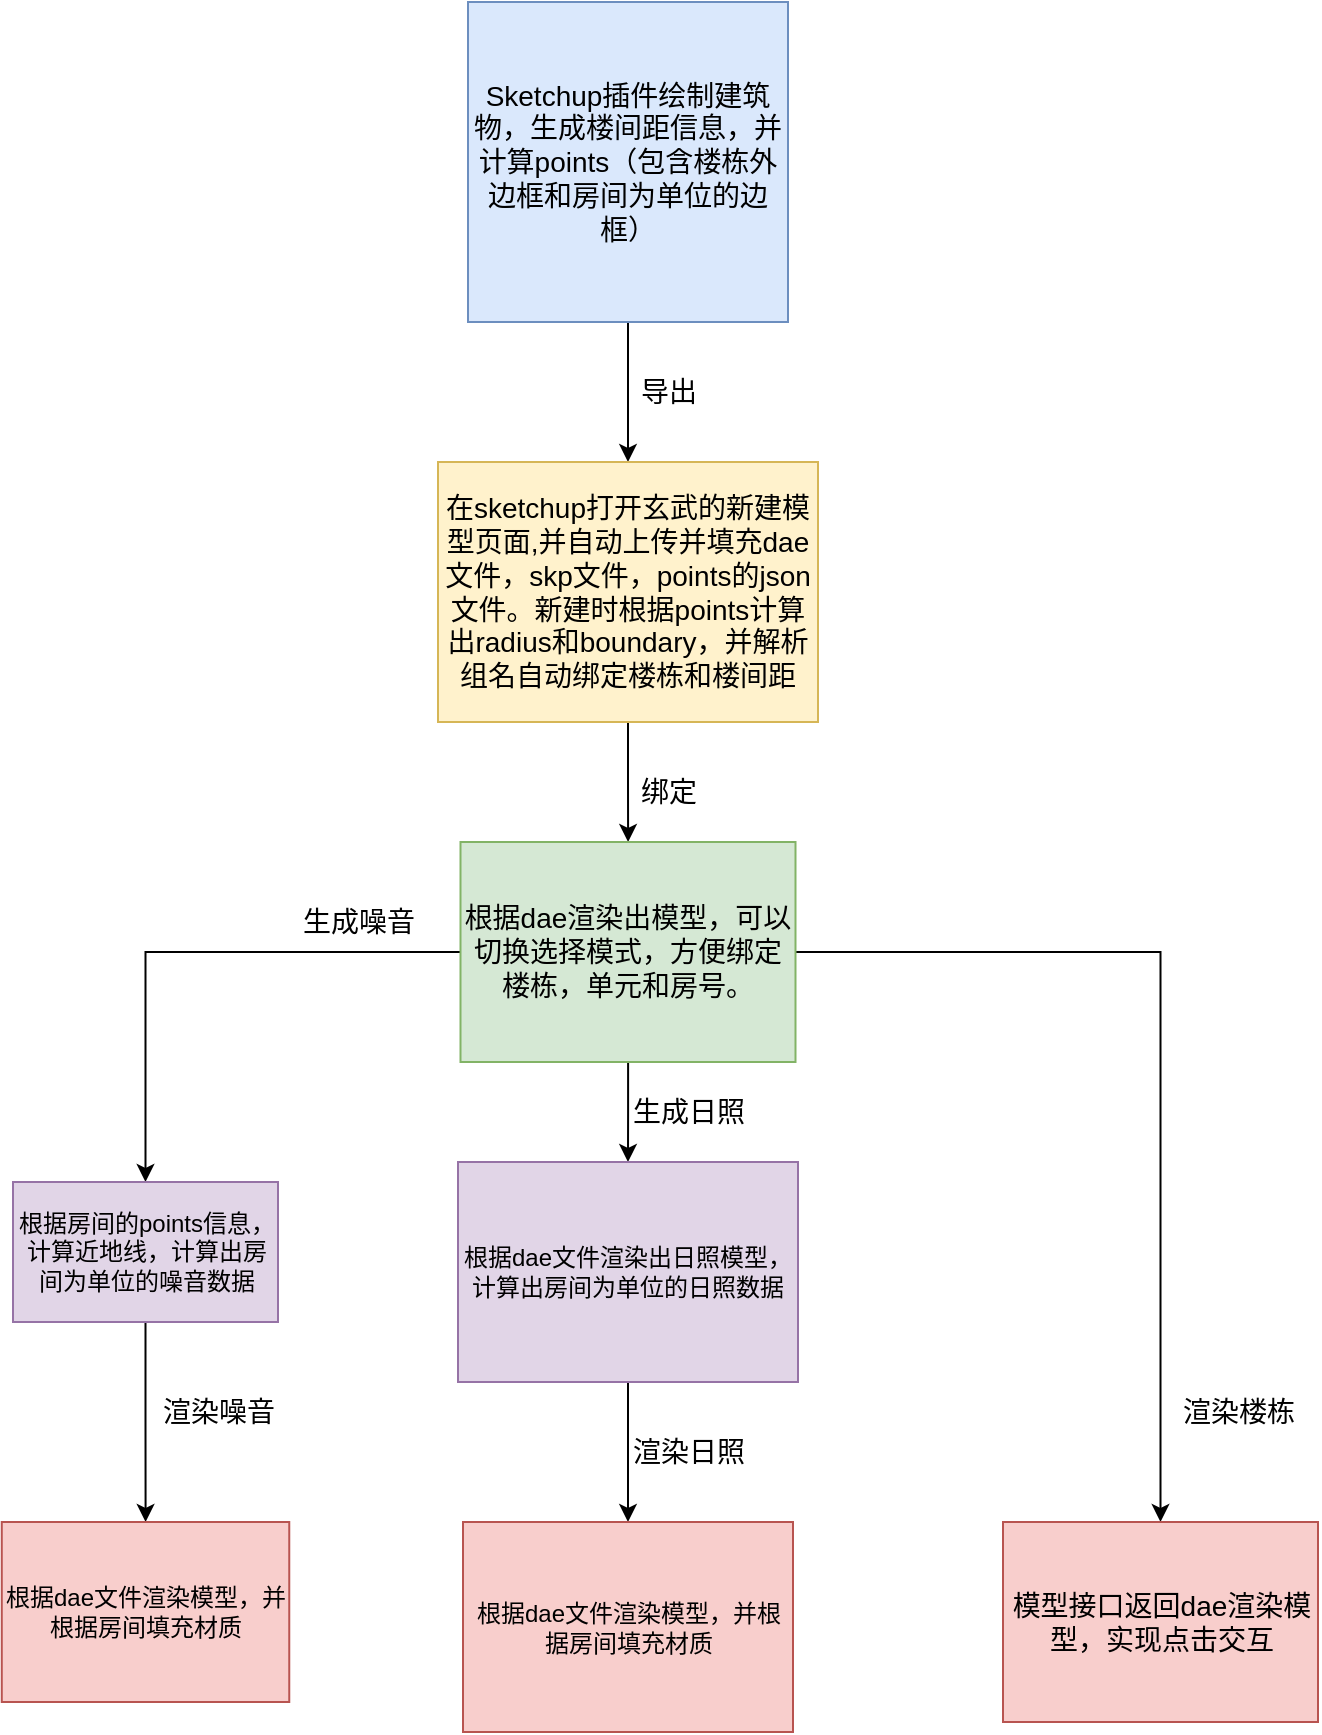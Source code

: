 <mxfile version="20.4.2" type="github">
  <diagram id="bIWQnkgKnb1iKX2YM1q4" name="第 1 页">
    <mxGraphModel dx="1550" dy="1985" grid="1" gridSize="10" guides="1" tooltips="1" connect="1" arrows="1" fold="1" page="1" pageScale="1" pageWidth="827" pageHeight="1169" math="0" shadow="0">
      <root>
        <mxCell id="0" />
        <mxCell id="1" parent="0" />
        <mxCell id="3HGVwoqAxrIfjeEcFq73-3" value="" style="edgeStyle=orthogonalEdgeStyle;rounded=0;orthogonalLoop=1;jettySize=auto;html=1;" parent="1" source="3HGVwoqAxrIfjeEcFq73-1" target="3HGVwoqAxrIfjeEcFq73-2" edge="1">
          <mxGeometry relative="1" as="geometry" />
        </mxCell>
        <mxCell id="3HGVwoqAxrIfjeEcFq73-1" value="&lt;font style=&quot;font-size: 14px;&quot;&gt;Sketchup插件绘制建筑物，生成楼间距信息，并计算points（包含楼栋外边框和房间为单位的边框）&lt;/font&gt;" style="whiteSpace=wrap;html=1;aspect=fixed;fillColor=#dae8fc;strokeColor=#6c8ebf;" parent="1" vertex="1">
          <mxGeometry x="245" y="-40" width="160" height="160" as="geometry" />
        </mxCell>
        <mxCell id="3HGVwoqAxrIfjeEcFq73-6" value="" style="edgeStyle=orthogonalEdgeStyle;rounded=0;orthogonalLoop=1;jettySize=auto;html=1;fontSize=14;" parent="1" source="3HGVwoqAxrIfjeEcFq73-2" target="3HGVwoqAxrIfjeEcFq73-5" edge="1">
          <mxGeometry relative="1" as="geometry" />
        </mxCell>
        <mxCell id="3HGVwoqAxrIfjeEcFq73-2" value="&lt;font style=&quot;font-size: 14px;&quot;&gt;在sketchup打开玄武的新建模型页面,并自动上传并填充dae文件，skp文件，points的json文件。新建时根据points计算出radius和boundary，并解析组名自动绑定楼栋和楼间距&lt;/font&gt;" style="rounded=0;whiteSpace=wrap;html=1;fillColor=#fff2cc;strokeColor=#d6b656;" parent="1" vertex="1">
          <mxGeometry x="230" y="190" width="190" height="130" as="geometry" />
        </mxCell>
        <mxCell id="3HGVwoqAxrIfjeEcFq73-4" value="导出" style="text;html=1;align=center;verticalAlign=middle;resizable=0;points=[];autosize=1;strokeColor=none;fillColor=none;fontSize=14;" parent="1" vertex="1">
          <mxGeometry x="320" y="140" width="50" height="30" as="geometry" />
        </mxCell>
        <mxCell id="3HGVwoqAxrIfjeEcFq73-10" value="" style="edgeStyle=orthogonalEdgeStyle;rounded=0;orthogonalLoop=1;jettySize=auto;html=1;fontSize=14;" parent="1" source="3HGVwoqAxrIfjeEcFq73-5" target="3HGVwoqAxrIfjeEcFq73-9" edge="1">
          <mxGeometry relative="1" as="geometry" />
        </mxCell>
        <mxCell id="luffGVeJshWlsdDIgBNH-5" value="" style="edgeStyle=orthogonalEdgeStyle;rounded=0;orthogonalLoop=1;jettySize=auto;html=1;" edge="1" parent="1" source="3HGVwoqAxrIfjeEcFq73-5" target="luffGVeJshWlsdDIgBNH-4">
          <mxGeometry relative="1" as="geometry" />
        </mxCell>
        <mxCell id="luffGVeJshWlsdDIgBNH-8" value="" style="edgeStyle=orthogonalEdgeStyle;rounded=0;orthogonalLoop=1;jettySize=auto;html=1;" edge="1" parent="1" source="3HGVwoqAxrIfjeEcFq73-5" target="luffGVeJshWlsdDIgBNH-7">
          <mxGeometry relative="1" as="geometry" />
        </mxCell>
        <mxCell id="3HGVwoqAxrIfjeEcFq73-5" value="&lt;font style=&quot;font-size: 14px;&quot;&gt;根据dae渲染出模型，可以切换选择模式，方便绑定楼栋，单元和房号。&lt;/font&gt;" style="whiteSpace=wrap;html=1;fillColor=#d5e8d4;strokeColor=#82b366;rounded=0;" parent="1" vertex="1">
          <mxGeometry x="241.25" y="380" width="167.5" height="110" as="geometry" />
        </mxCell>
        <mxCell id="3HGVwoqAxrIfjeEcFq73-8" value="绑定" style="text;html=1;align=center;verticalAlign=middle;resizable=0;points=[];autosize=1;strokeColor=none;fillColor=none;fontSize=14;" parent="1" vertex="1">
          <mxGeometry x="320" y="340" width="50" height="30" as="geometry" />
        </mxCell>
        <mxCell id="luffGVeJshWlsdDIgBNH-2" value="" style="edgeStyle=orthogonalEdgeStyle;rounded=0;orthogonalLoop=1;jettySize=auto;html=1;" edge="1" parent="1" source="3HGVwoqAxrIfjeEcFq73-9" target="luffGVeJshWlsdDIgBNH-1">
          <mxGeometry relative="1" as="geometry" />
        </mxCell>
        <mxCell id="3HGVwoqAxrIfjeEcFq73-9" value="根据dae文件渲染出日照模型，计算出房间为单位的日照数据" style="whiteSpace=wrap;html=1;fillColor=#e1d5e7;strokeColor=#9673a6;rounded=0;" parent="1" vertex="1">
          <mxGeometry x="240" y="540" width="170" height="110" as="geometry" />
        </mxCell>
        <mxCell id="3HGVwoqAxrIfjeEcFq73-11" value="生成日照" style="text;html=1;align=center;verticalAlign=middle;resizable=0;points=[];autosize=1;strokeColor=none;fillColor=none;fontSize=14;" parent="1" vertex="1">
          <mxGeometry x="315" y="500" width="80" height="30" as="geometry" />
        </mxCell>
        <mxCell id="luffGVeJshWlsdDIgBNH-1" value="根据dae文件渲染模型，并根据房间填充材质" style="rounded=0;whiteSpace=wrap;html=1;fillColor=#f8cecc;strokeColor=#b85450;" vertex="1" parent="1">
          <mxGeometry x="242.5" y="720" width="165" height="105" as="geometry" />
        </mxCell>
        <mxCell id="luffGVeJshWlsdDIgBNH-3" value="渲染日照" style="text;html=1;align=center;verticalAlign=middle;resizable=0;points=[];autosize=1;strokeColor=none;fillColor=none;fontSize=14;" vertex="1" parent="1">
          <mxGeometry x="315" y="670" width="80" height="30" as="geometry" />
        </mxCell>
        <mxCell id="luffGVeJshWlsdDIgBNH-11" value="" style="edgeStyle=orthogonalEdgeStyle;rounded=0;orthogonalLoop=1;jettySize=auto;html=1;" edge="1" parent="1" source="luffGVeJshWlsdDIgBNH-4" target="luffGVeJshWlsdDIgBNH-10">
          <mxGeometry relative="1" as="geometry" />
        </mxCell>
        <mxCell id="luffGVeJshWlsdDIgBNH-4" value="根据房间的points信息，计算近地线，计算出房间为单位的噪音数据" style="rounded=0;whiteSpace=wrap;html=1;fillColor=#e1d5e7;strokeColor=#9673a6;" vertex="1" parent="1">
          <mxGeometry x="17.5" y="550" width="132.5" height="70" as="geometry" />
        </mxCell>
        <mxCell id="luffGVeJshWlsdDIgBNH-6" value="生成噪音" style="text;html=1;align=center;verticalAlign=middle;resizable=0;points=[];autosize=1;strokeColor=none;fillColor=none;fontSize=14;" vertex="1" parent="1">
          <mxGeometry x="150" y="405" width="80" height="30" as="geometry" />
        </mxCell>
        <mxCell id="luffGVeJshWlsdDIgBNH-7" value="&lt;font style=&quot;font-size: 14px;&quot;&gt;模型接口返回dae渲染模型，实现点击交互&lt;/font&gt;" style="whiteSpace=wrap;html=1;fillColor=#f8cecc;strokeColor=#b85450;rounded=0;" vertex="1" parent="1">
          <mxGeometry x="512.5" y="720" width="157.5" height="100" as="geometry" />
        </mxCell>
        <mxCell id="luffGVeJshWlsdDIgBNH-9" value="渲染楼栋" style="text;html=1;align=center;verticalAlign=middle;resizable=0;points=[];autosize=1;strokeColor=none;fillColor=none;fontSize=14;" vertex="1" parent="1">
          <mxGeometry x="590" y="650" width="80" height="30" as="geometry" />
        </mxCell>
        <mxCell id="luffGVeJshWlsdDIgBNH-10" value="根据dae文件渲染模型，并根据房间填充材质" style="whiteSpace=wrap;html=1;fillColor=#f8cecc;strokeColor=#b85450;rounded=0;" vertex="1" parent="1">
          <mxGeometry x="11.88" y="720" width="143.75" height="90" as="geometry" />
        </mxCell>
        <mxCell id="luffGVeJshWlsdDIgBNH-12" value="渲染噪音" style="text;html=1;align=center;verticalAlign=middle;resizable=0;points=[];autosize=1;strokeColor=none;fillColor=none;fontSize=14;" vertex="1" parent="1">
          <mxGeometry x="80" y="650" width="80" height="30" as="geometry" />
        </mxCell>
      </root>
    </mxGraphModel>
  </diagram>
</mxfile>
